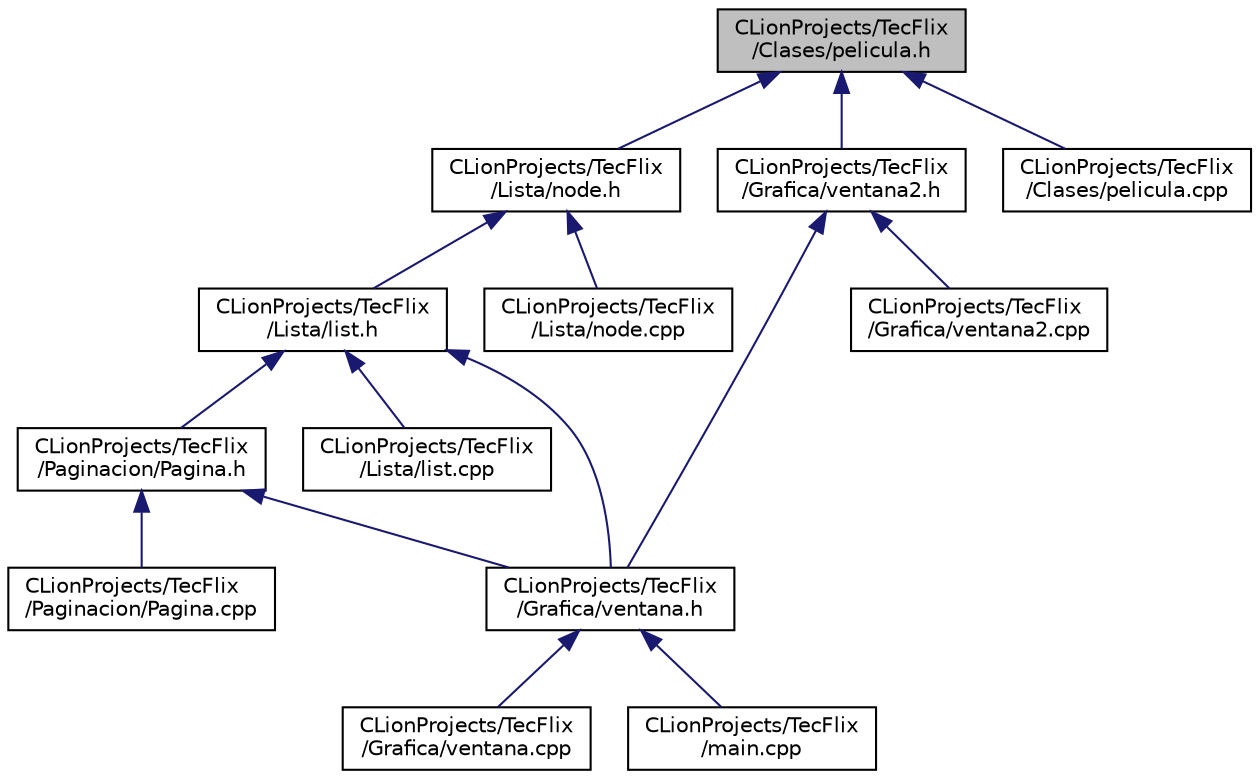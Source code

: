 digraph "CLionProjects/TecFlix/Clases/pelicula.h"
{
  edge [fontname="Helvetica",fontsize="10",labelfontname="Helvetica",labelfontsize="10"];
  node [fontname="Helvetica",fontsize="10",shape=record];
  Node3 [label="CLionProjects/TecFlix\l/Clases/pelicula.h",height=0.2,width=0.4,color="black", fillcolor="grey75", style="filled", fontcolor="black"];
  Node3 -> Node4 [dir="back",color="midnightblue",fontsize="10",style="solid",fontname="Helvetica"];
  Node4 [label="CLionProjects/TecFlix\l/Lista/node.h",height=0.2,width=0.4,color="black", fillcolor="white", style="filled",URL="$node_8h.html"];
  Node4 -> Node5 [dir="back",color="midnightblue",fontsize="10",style="solid",fontname="Helvetica"];
  Node5 [label="CLionProjects/TecFlix\l/Lista/list.h",height=0.2,width=0.4,color="black", fillcolor="white", style="filled",URL="$list_8h.html"];
  Node5 -> Node6 [dir="back",color="midnightblue",fontsize="10",style="solid",fontname="Helvetica"];
  Node6 [label="CLionProjects/TecFlix\l/Grafica/ventana.h",height=0.2,width=0.4,color="black", fillcolor="white", style="filled",URL="$ventana_8h.html"];
  Node6 -> Node7 [dir="back",color="midnightblue",fontsize="10",style="solid",fontname="Helvetica"];
  Node7 [label="CLionProjects/TecFlix\l/Grafica/ventana.cpp",height=0.2,width=0.4,color="black", fillcolor="white", style="filled",URL="$ventana_8cpp.html"];
  Node6 -> Node8 [dir="back",color="midnightblue",fontsize="10",style="solid",fontname="Helvetica"];
  Node8 [label="CLionProjects/TecFlix\l/main.cpp",height=0.2,width=0.4,color="black", fillcolor="white", style="filled",URL="$main_8cpp.html"];
  Node5 -> Node9 [dir="back",color="midnightblue",fontsize="10",style="solid",fontname="Helvetica"];
  Node9 [label="CLionProjects/TecFlix\l/Paginacion/Pagina.h",height=0.2,width=0.4,color="black", fillcolor="white", style="filled",URL="$Pagina_8h.html"];
  Node9 -> Node6 [dir="back",color="midnightblue",fontsize="10",style="solid",fontname="Helvetica"];
  Node9 -> Node10 [dir="back",color="midnightblue",fontsize="10",style="solid",fontname="Helvetica"];
  Node10 [label="CLionProjects/TecFlix\l/Paginacion/Pagina.cpp",height=0.2,width=0.4,color="black", fillcolor="white", style="filled",URL="$Pagina_8cpp.html"];
  Node5 -> Node11 [dir="back",color="midnightblue",fontsize="10",style="solid",fontname="Helvetica"];
  Node11 [label="CLionProjects/TecFlix\l/Lista/list.cpp",height=0.2,width=0.4,color="black", fillcolor="white", style="filled",URL="$list_8cpp.html"];
  Node4 -> Node12 [dir="back",color="midnightblue",fontsize="10",style="solid",fontname="Helvetica"];
  Node12 [label="CLionProjects/TecFlix\l/Lista/node.cpp",height=0.2,width=0.4,color="black", fillcolor="white", style="filled",URL="$node_8cpp.html"];
  Node3 -> Node13 [dir="back",color="midnightblue",fontsize="10",style="solid",fontname="Helvetica"];
  Node13 [label="CLionProjects/TecFlix\l/Grafica/ventana2.h",height=0.2,width=0.4,color="black", fillcolor="white", style="filled",URL="$ventana2_8h.html"];
  Node13 -> Node6 [dir="back",color="midnightblue",fontsize="10",style="solid",fontname="Helvetica"];
  Node13 -> Node14 [dir="back",color="midnightblue",fontsize="10",style="solid",fontname="Helvetica"];
  Node14 [label="CLionProjects/TecFlix\l/Grafica/ventana2.cpp",height=0.2,width=0.4,color="black", fillcolor="white", style="filled",URL="$ventana2_8cpp.html"];
  Node3 -> Node15 [dir="back",color="midnightblue",fontsize="10",style="solid",fontname="Helvetica"];
  Node15 [label="CLionProjects/TecFlix\l/Clases/pelicula.cpp",height=0.2,width=0.4,color="black", fillcolor="white", style="filled",URL="$pelicula_8cpp.html"];
}
